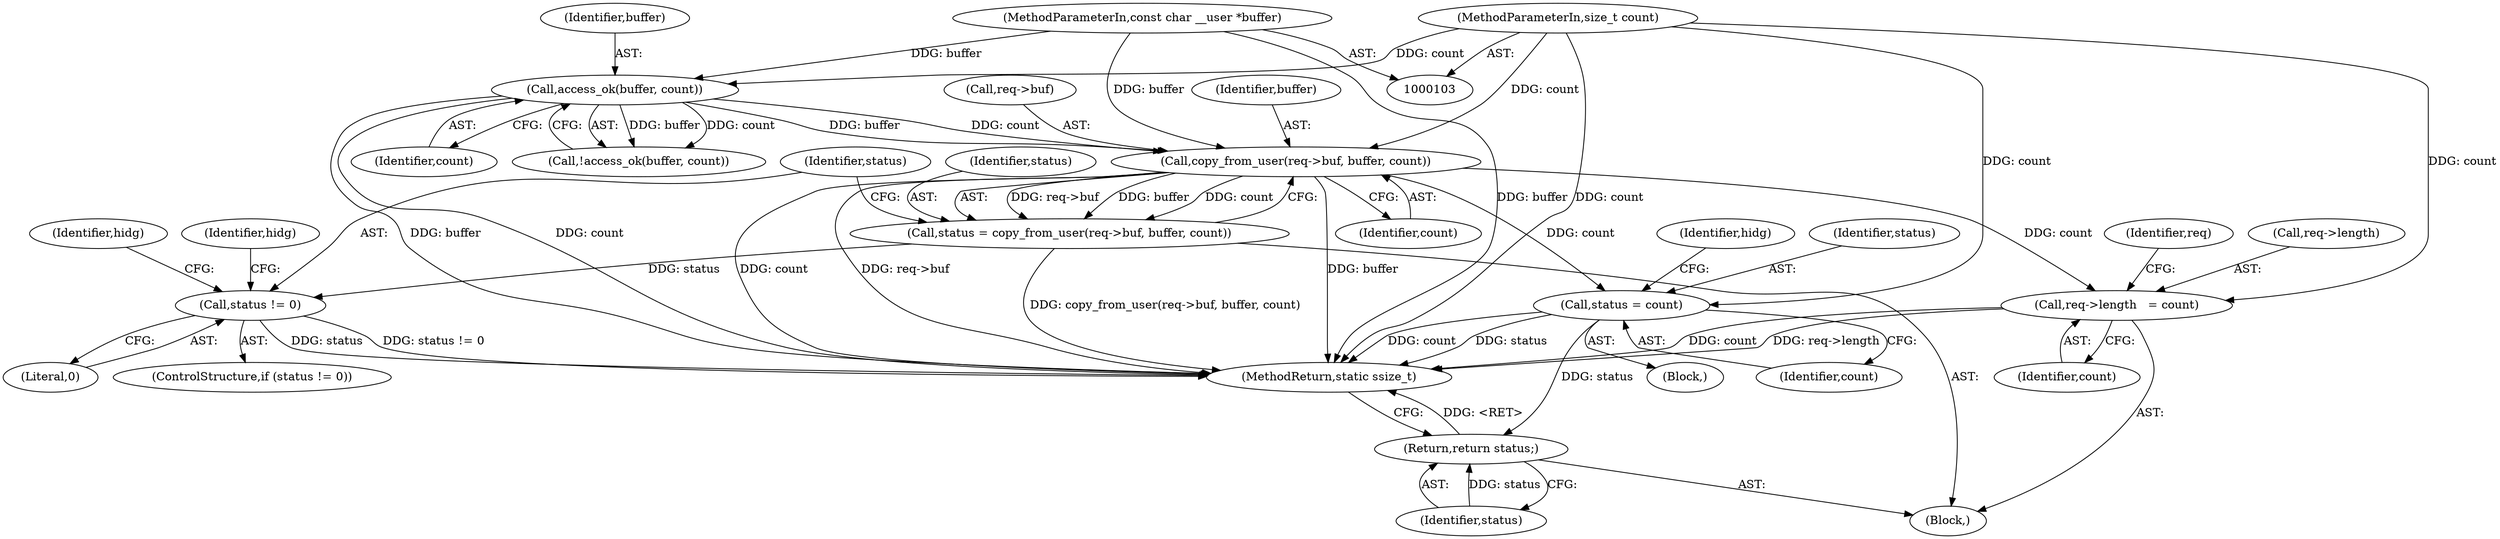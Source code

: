 digraph "0_linux_072684e8c58d17e853f8e8b9f6d9ce2e58d2b036@API" {
"1000189" [label="(Call,copy_from_user(req->buf, buffer, count))"];
"1000124" [label="(Call,access_ok(buffer, count))"];
"1000105" [label="(MethodParameterIn,const char __user *buffer)"];
"1000106" [label="(MethodParameterIn,size_t count)"];
"1000187" [label="(Call,status = copy_from_user(req->buf, buffer, count))"];
"1000196" [label="(Call,status != 0)"];
"1000242" [label="(Call,req->length   = count)"];
"1000283" [label="(Call,status = count)"];
"1000292" [label="(Return,return status;)"];
"1000204" [label="(Identifier,hidg)"];
"1000124" [label="(Call,access_ok(buffer, count))"];
"1000283" [label="(Call,status = count)"];
"1000289" [label="(Identifier,hidg)"];
"1000126" [label="(Identifier,count)"];
"1000193" [label="(Identifier,buffer)"];
"1000198" [label="(Literal,0)"];
"1000197" [label="(Identifier,status)"];
"1000189" [label="(Call,copy_from_user(req->buf, buffer, count))"];
"1000195" [label="(ControlStructure,if (status != 0))"];
"1000243" [label="(Call,req->length)"];
"1000194" [label="(Identifier,count)"];
"1000282" [label="(Block,)"];
"1000292" [label="(Return,return status;)"];
"1000105" [label="(MethodParameterIn,const char __user *buffer)"];
"1000125" [label="(Identifier,buffer)"];
"1000242" [label="(Call,req->length   = count)"];
"1000284" [label="(Identifier,status)"];
"1000190" [label="(Call,req->buf)"];
"1000249" [label="(Identifier,req)"];
"1000293" [label="(Identifier,status)"];
"1000188" [label="(Identifier,status)"];
"1000187" [label="(Call,status = copy_from_user(req->buf, buffer, count))"];
"1000106" [label="(MethodParameterIn,size_t count)"];
"1000123" [label="(Call,!access_ok(buffer, count))"];
"1000246" [label="(Identifier,count)"];
"1000108" [label="(Block,)"];
"1000320" [label="(MethodReturn,static ssize_t)"];
"1000196" [label="(Call,status != 0)"];
"1000285" [label="(Identifier,count)"];
"1000217" [label="(Identifier,hidg)"];
"1000189" -> "1000187"  [label="AST: "];
"1000189" -> "1000194"  [label="CFG: "];
"1000190" -> "1000189"  [label="AST: "];
"1000193" -> "1000189"  [label="AST: "];
"1000194" -> "1000189"  [label="AST: "];
"1000187" -> "1000189"  [label="CFG: "];
"1000189" -> "1000320"  [label="DDG: count"];
"1000189" -> "1000320"  [label="DDG: req->buf"];
"1000189" -> "1000320"  [label="DDG: buffer"];
"1000189" -> "1000187"  [label="DDG: req->buf"];
"1000189" -> "1000187"  [label="DDG: buffer"];
"1000189" -> "1000187"  [label="DDG: count"];
"1000124" -> "1000189"  [label="DDG: buffer"];
"1000124" -> "1000189"  [label="DDG: count"];
"1000105" -> "1000189"  [label="DDG: buffer"];
"1000106" -> "1000189"  [label="DDG: count"];
"1000189" -> "1000242"  [label="DDG: count"];
"1000189" -> "1000283"  [label="DDG: count"];
"1000124" -> "1000123"  [label="AST: "];
"1000124" -> "1000126"  [label="CFG: "];
"1000125" -> "1000124"  [label="AST: "];
"1000126" -> "1000124"  [label="AST: "];
"1000123" -> "1000124"  [label="CFG: "];
"1000124" -> "1000320"  [label="DDG: count"];
"1000124" -> "1000320"  [label="DDG: buffer"];
"1000124" -> "1000123"  [label="DDG: buffer"];
"1000124" -> "1000123"  [label="DDG: count"];
"1000105" -> "1000124"  [label="DDG: buffer"];
"1000106" -> "1000124"  [label="DDG: count"];
"1000105" -> "1000103"  [label="AST: "];
"1000105" -> "1000320"  [label="DDG: buffer"];
"1000106" -> "1000103"  [label="AST: "];
"1000106" -> "1000320"  [label="DDG: count"];
"1000106" -> "1000242"  [label="DDG: count"];
"1000106" -> "1000283"  [label="DDG: count"];
"1000187" -> "1000108"  [label="AST: "];
"1000188" -> "1000187"  [label="AST: "];
"1000197" -> "1000187"  [label="CFG: "];
"1000187" -> "1000320"  [label="DDG: copy_from_user(req->buf, buffer, count)"];
"1000187" -> "1000196"  [label="DDG: status"];
"1000196" -> "1000195"  [label="AST: "];
"1000196" -> "1000198"  [label="CFG: "];
"1000197" -> "1000196"  [label="AST: "];
"1000198" -> "1000196"  [label="AST: "];
"1000204" -> "1000196"  [label="CFG: "];
"1000217" -> "1000196"  [label="CFG: "];
"1000196" -> "1000320"  [label="DDG: status"];
"1000196" -> "1000320"  [label="DDG: status != 0"];
"1000242" -> "1000108"  [label="AST: "];
"1000242" -> "1000246"  [label="CFG: "];
"1000243" -> "1000242"  [label="AST: "];
"1000246" -> "1000242"  [label="AST: "];
"1000249" -> "1000242"  [label="CFG: "];
"1000242" -> "1000320"  [label="DDG: count"];
"1000242" -> "1000320"  [label="DDG: req->length"];
"1000283" -> "1000282"  [label="AST: "];
"1000283" -> "1000285"  [label="CFG: "];
"1000284" -> "1000283"  [label="AST: "];
"1000285" -> "1000283"  [label="AST: "];
"1000289" -> "1000283"  [label="CFG: "];
"1000283" -> "1000320"  [label="DDG: count"];
"1000283" -> "1000320"  [label="DDG: status"];
"1000283" -> "1000292"  [label="DDG: status"];
"1000292" -> "1000108"  [label="AST: "];
"1000292" -> "1000293"  [label="CFG: "];
"1000293" -> "1000292"  [label="AST: "];
"1000320" -> "1000292"  [label="CFG: "];
"1000292" -> "1000320"  [label="DDG: <RET>"];
"1000293" -> "1000292"  [label="DDG: status"];
}
